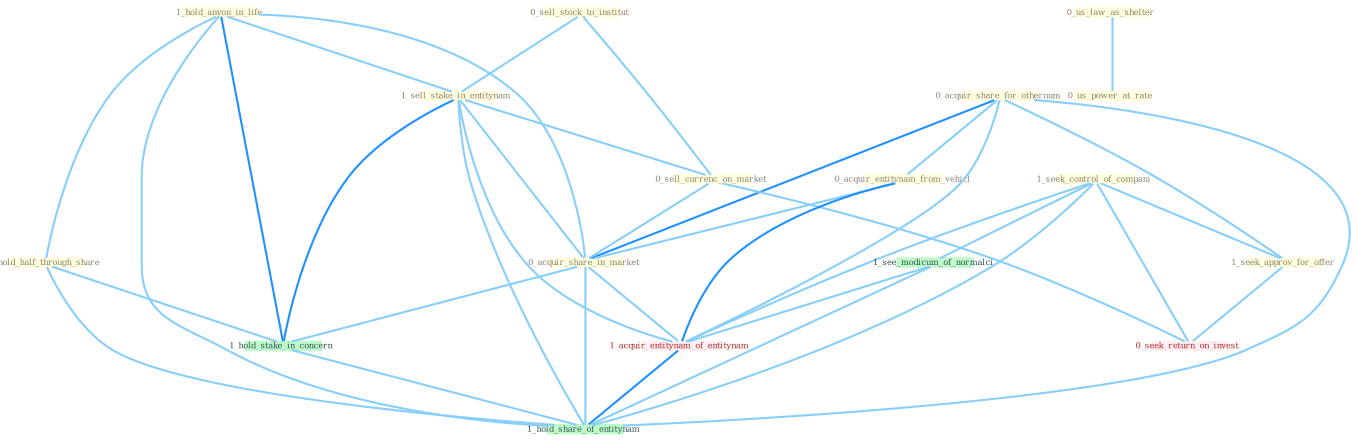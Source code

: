 Graph G{ 
    node
    [shape=polygon,style=filled,width=.5,height=.06,color="#BDFCC9",fixedsize=true,fontsize=4,
    fontcolor="#2f4f4f"];
    {node
    [color="#ffffe0", fontcolor="#8b7d6b"] "1_hold_anyon_in_life " "0_hold_half_through_share " "0_sell_stock_to_institut " "1_sell_stake_in_entitynam " "0_us_law_as_shelter " "0_acquir_share_for_othernum " "0_sell_currenc_on_market " "1_seek_control_of_compani " "0_acquir_entitynam_from_vehicl " "0_acquir_share_in_market " "0_us_power_at_rate " "1_seek_approv_for_offer "}
{node [color="#fff0f5", fontcolor="#b22222"] "0_seek_return_on_invest " "1_acquir_entitynam_of_entitynam "}
edge [color="#B0E2FF"];

	"1_hold_anyon_in_life " -- "0_hold_half_through_share " [w="1", color="#87cefa" ];
	"1_hold_anyon_in_life " -- "1_sell_stake_in_entitynam " [w="1", color="#87cefa" ];
	"1_hold_anyon_in_life " -- "0_acquir_share_in_market " [w="1", color="#87cefa" ];
	"1_hold_anyon_in_life " -- "1_hold_stake_in_concern " [w="2", color="#1e90ff" , len=0.8];
	"1_hold_anyon_in_life " -- "1_hold_share_of_entitynam " [w="1", color="#87cefa" ];
	"0_hold_half_through_share " -- "1_hold_stake_in_concern " [w="1", color="#87cefa" ];
	"0_hold_half_through_share " -- "1_hold_share_of_entitynam " [w="1", color="#87cefa" ];
	"0_sell_stock_to_institut " -- "1_sell_stake_in_entitynam " [w="1", color="#87cefa" ];
	"0_sell_stock_to_institut " -- "0_sell_currenc_on_market " [w="1", color="#87cefa" ];
	"1_sell_stake_in_entitynam " -- "0_sell_currenc_on_market " [w="1", color="#87cefa" ];
	"1_sell_stake_in_entitynam " -- "0_acquir_share_in_market " [w="1", color="#87cefa" ];
	"1_sell_stake_in_entitynam " -- "1_hold_stake_in_concern " [w="2", color="#1e90ff" , len=0.8];
	"1_sell_stake_in_entitynam " -- "1_acquir_entitynam_of_entitynam " [w="1", color="#87cefa" ];
	"1_sell_stake_in_entitynam " -- "1_hold_share_of_entitynam " [w="1", color="#87cefa" ];
	"0_us_law_as_shelter " -- "0_us_power_at_rate " [w="1", color="#87cefa" ];
	"0_acquir_share_for_othernum " -- "0_acquir_entitynam_from_vehicl " [w="1", color="#87cefa" ];
	"0_acquir_share_for_othernum " -- "0_acquir_share_in_market " [w="2", color="#1e90ff" , len=0.8];
	"0_acquir_share_for_othernum " -- "1_seek_approv_for_offer " [w="1", color="#87cefa" ];
	"0_acquir_share_for_othernum " -- "1_acquir_entitynam_of_entitynam " [w="1", color="#87cefa" ];
	"0_acquir_share_for_othernum " -- "1_hold_share_of_entitynam " [w="1", color="#87cefa" ];
	"0_sell_currenc_on_market " -- "0_acquir_share_in_market " [w="1", color="#87cefa" ];
	"0_sell_currenc_on_market " -- "0_seek_return_on_invest " [w="1", color="#87cefa" ];
	"1_seek_control_of_compani " -- "1_seek_approv_for_offer " [w="1", color="#87cefa" ];
	"1_seek_control_of_compani " -- "0_seek_return_on_invest " [w="1", color="#87cefa" ];
	"1_seek_control_of_compani " -- "1_see_modicum_of_normalci " [w="1", color="#87cefa" ];
	"1_seek_control_of_compani " -- "1_acquir_entitynam_of_entitynam " [w="1", color="#87cefa" ];
	"1_seek_control_of_compani " -- "1_hold_share_of_entitynam " [w="1", color="#87cefa" ];
	"0_acquir_entitynam_from_vehicl " -- "0_acquir_share_in_market " [w="1", color="#87cefa" ];
	"0_acquir_entitynam_from_vehicl " -- "1_acquir_entitynam_of_entitynam " [w="2", color="#1e90ff" , len=0.8];
	"0_acquir_share_in_market " -- "1_hold_stake_in_concern " [w="1", color="#87cefa" ];
	"0_acquir_share_in_market " -- "1_acquir_entitynam_of_entitynam " [w="1", color="#87cefa" ];
	"0_acquir_share_in_market " -- "1_hold_share_of_entitynam " [w="1", color="#87cefa" ];
	"1_seek_approv_for_offer " -- "0_seek_return_on_invest " [w="1", color="#87cefa" ];
	"1_hold_stake_in_concern " -- "1_hold_share_of_entitynam " [w="1", color="#87cefa" ];
	"1_see_modicum_of_normalci " -- "1_acquir_entitynam_of_entitynam " [w="1", color="#87cefa" ];
	"1_see_modicum_of_normalci " -- "1_hold_share_of_entitynam " [w="1", color="#87cefa" ];
	"1_acquir_entitynam_of_entitynam " -- "1_hold_share_of_entitynam " [w="2", color="#1e90ff" , len=0.8];
}